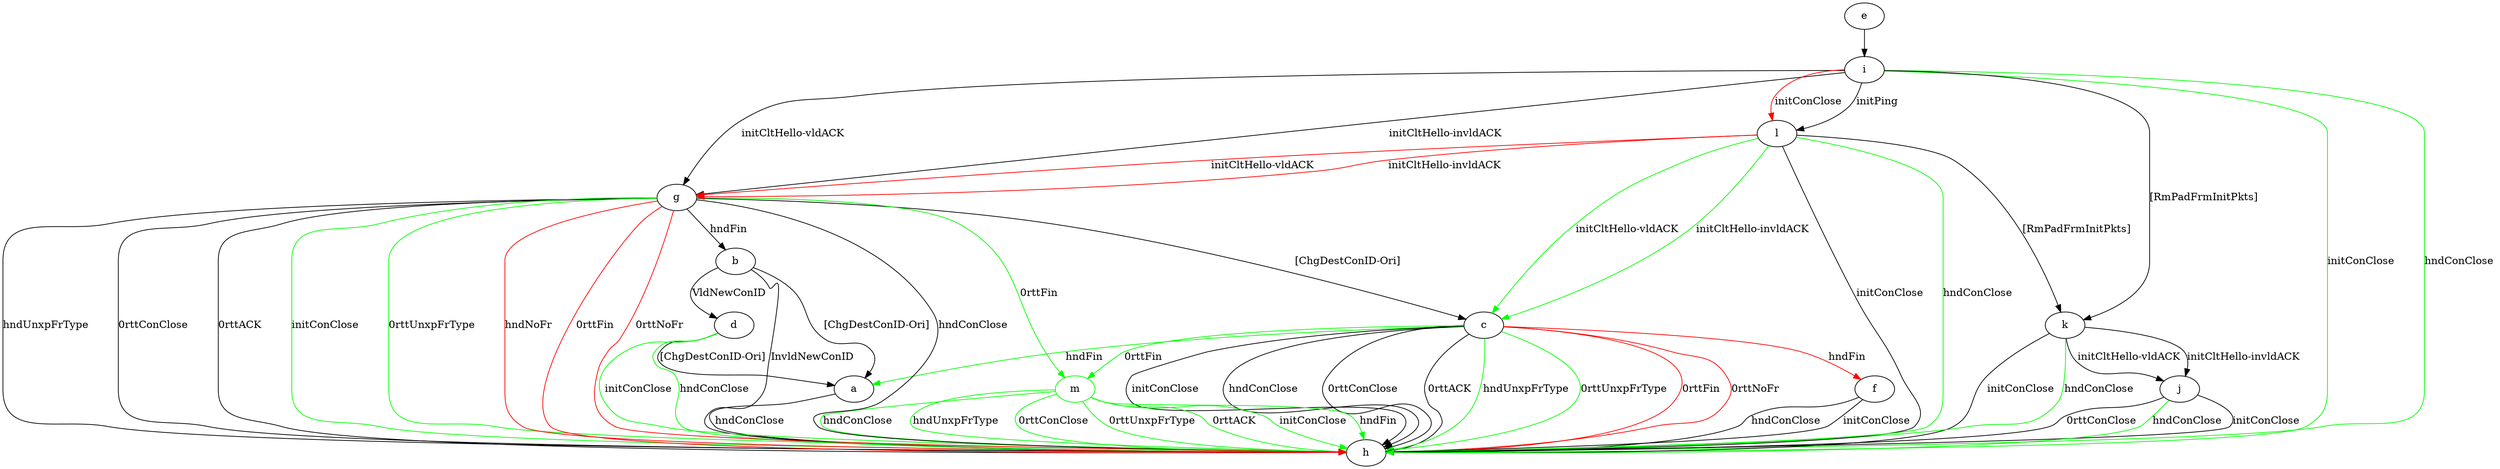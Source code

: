 digraph "" {
	a -> h	[key=0,
		label="hndConClose "];
	b -> a	[key=0,
		label="[ChgDestConID-Ori] "];
	b -> d	[key=0,
		label="VldNewConID "];
	b -> h	[key=0,
		label="InvldNewConID "];
	c -> a	[key=0,
		color=green,
		label="hndFin "];
	c -> f	[key=0,
		color=red,
		label="hndFin "];
	c -> h	[key=0,
		label="initConClose "];
	c -> h	[key=1,
		label="hndConClose "];
	c -> h	[key=2,
		label="0rttConClose "];
	c -> h	[key=3,
		label="0rttACK "];
	c -> h	[key=4,
		color=green,
		label="hndUnxpFrType "];
	c -> h	[key=5,
		color=green,
		label="0rttUnxpFrType "];
	c -> h	[key=6,
		color=red,
		label="0rttFin "];
	c -> h	[key=7,
		color=red,
		label="0rttNoFr "];
	m	[color=green];
	c -> m	[key=0,
		color=green,
		label="0rttFin "];
	d -> a	[key=0,
		label="[ChgDestConID-Ori] "];
	d -> h	[key=0,
		color=green,
		label="initConClose "];
	d -> h	[key=1,
		color=green,
		label="hndConClose "];
	e -> i	[key=0];
	f -> h	[key=0,
		label="initConClose "];
	f -> h	[key=1,
		label="hndConClose "];
	g -> b	[key=0,
		label="hndFin "];
	g -> c	[key=0,
		label="[ChgDestConID-Ori] "];
	g -> h	[key=0,
		label="hndConClose "];
	g -> h	[key=1,
		label="hndUnxpFrType "];
	g -> h	[key=2,
		label="0rttConClose "];
	g -> h	[key=3,
		label="0rttACK "];
	g -> h	[key=4,
		color=green,
		label="initConClose "];
	g -> h	[key=5,
		color=green,
		label="0rttUnxpFrType "];
	g -> h	[key=6,
		color=red,
		label="hndNoFr "];
	g -> h	[key=7,
		color=red,
		label="0rttFin "];
	g -> h	[key=8,
		color=red,
		label="0rttNoFr "];
	g -> m	[key=0,
		color=green,
		label="0rttFin "];
	i -> g	[key=0,
		label="initCltHello-vldACK "];
	i -> g	[key=1,
		label="initCltHello-invldACK "];
	i -> h	[key=0,
		color=green,
		label="initConClose "];
	i -> h	[key=1,
		color=green,
		label="hndConClose "];
	i -> k	[key=0,
		label="[RmPadFrmInitPkts] "];
	i -> l	[key=0,
		label="initPing "];
	i -> l	[key=1,
		color=red,
		label="initConClose "];
	j -> h	[key=0,
		label="initConClose "];
	j -> h	[key=1,
		label="0rttConClose "];
	j -> h	[key=2,
		color=green,
		label="hndConClose "];
	k -> h	[key=0,
		label="initConClose "];
	k -> h	[key=1,
		color=green,
		label="hndConClose "];
	k -> j	[key=0,
		label="initCltHello-vldACK "];
	k -> j	[key=1,
		label="initCltHello-invldACK "];
	l -> c	[key=0,
		color=green,
		label="initCltHello-vldACK "];
	l -> c	[key=1,
		color=green,
		label="initCltHello-invldACK "];
	l -> g	[key=0,
		color=red,
		label="initCltHello-vldACK "];
	l -> g	[key=1,
		color=red,
		label="initCltHello-invldACK "];
	l -> h	[key=0,
		label="initConClose "];
	l -> h	[key=1,
		color=green,
		label="hndConClose "];
	l -> k	[key=0,
		label="[RmPadFrmInitPkts] "];
	m -> h	[key=0,
		color=green,
		label="initConClose "];
	m -> h	[key=1,
		color=green,
		label="hndFin "];
	m -> h	[key=2,
		color=green,
		label="hndConClose "];
	m -> h	[key=3,
		color=green,
		label="hndUnxpFrType "];
	m -> h	[key=4,
		color=green,
		label="0rttConClose "];
	m -> h	[key=5,
		color=green,
		label="0rttUnxpFrType "];
	m -> h	[key=6,
		color=green,
		label="0rttACK "];
}
